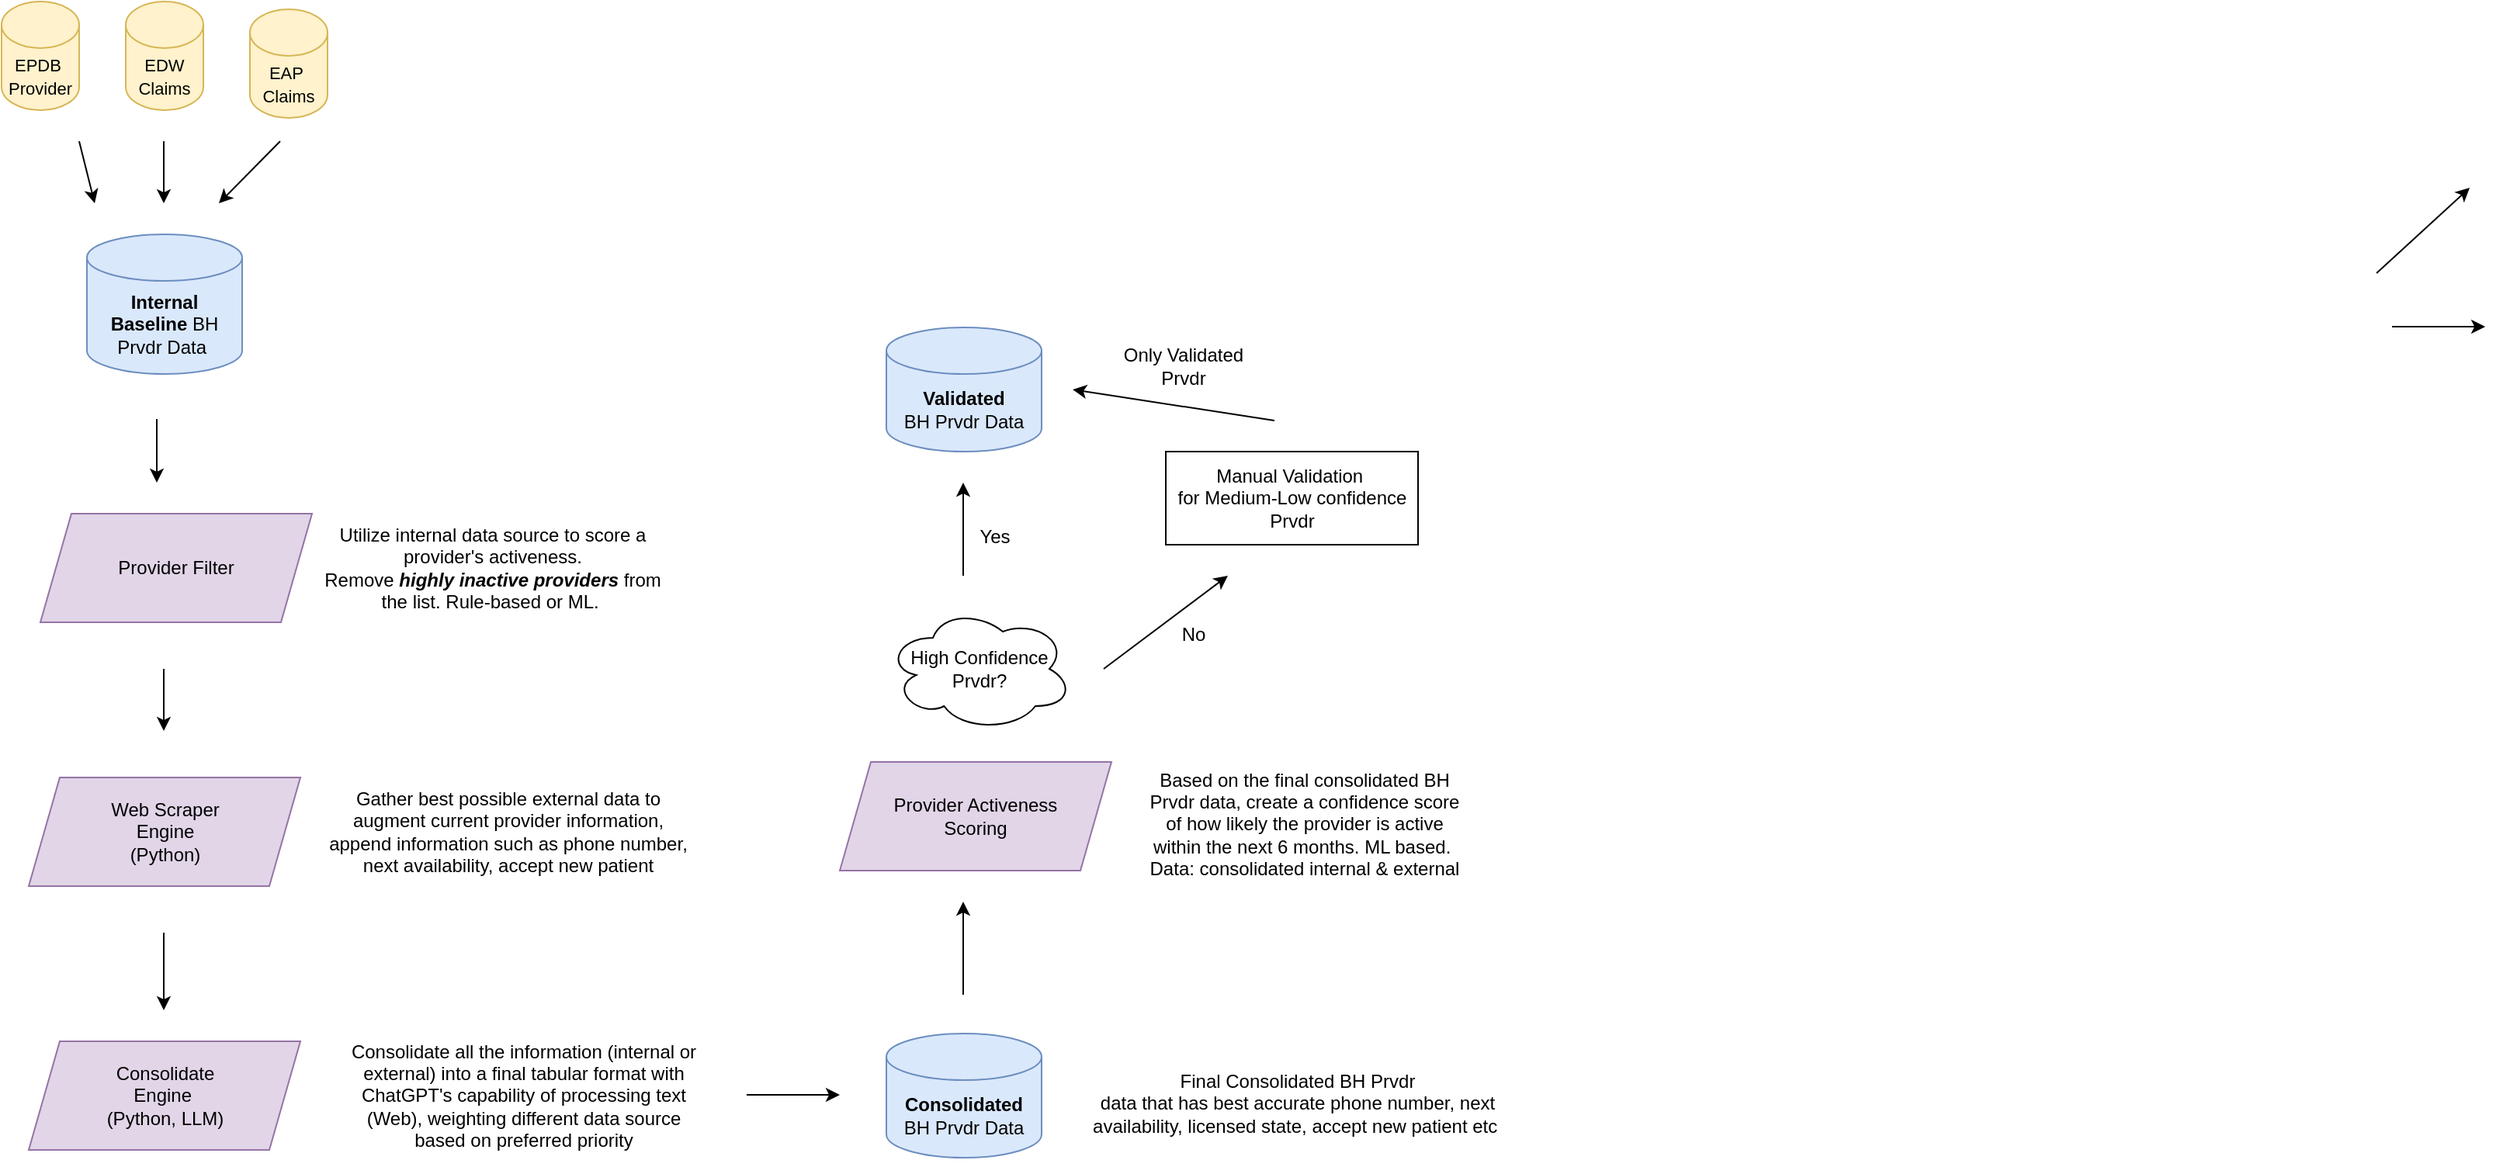 <mxfile version="21.6.2" type="github">
  <diagram name="Page-1" id="TjVeeE-bJ644JjcEta67">
    <mxGraphModel dx="1328" dy="1683" grid="1" gridSize="10" guides="1" tooltips="1" connect="1" arrows="1" fold="1" page="1" pageScale="1" pageWidth="850" pageHeight="1100" math="0" shadow="0">
      <root>
        <mxCell id="0" />
        <mxCell id="1" parent="0" />
        <mxCell id="Y0CWCf-vrmVGF1hzHRmy-1" value="&lt;font style=&quot;font-size: 11px;&quot;&gt;EPDB&amp;nbsp;&lt;br&gt;Provider&lt;/font&gt;" style="shape=cylinder3;whiteSpace=wrap;html=1;boundedLbl=1;backgroundOutline=1;size=15;fillColor=#fff2cc;strokeColor=#d6b656;" vertex="1" parent="1">
          <mxGeometry x="70" y="-1010" width="50" height="70" as="geometry" />
        </mxCell>
        <mxCell id="Y0CWCf-vrmVGF1hzHRmy-2" value="&lt;font style=&quot;font-size: 11px;&quot;&gt;EDW Claims&lt;/font&gt;" style="shape=cylinder3;whiteSpace=wrap;html=1;boundedLbl=1;backgroundOutline=1;size=15;fillColor=#fff2cc;strokeColor=#d6b656;" vertex="1" parent="1">
          <mxGeometry x="150" y="-1010" width="50" height="70" as="geometry" />
        </mxCell>
        <mxCell id="Y0CWCf-vrmVGF1hzHRmy-3" value="" style="endArrow=classic;html=1;rounded=0;" edge="1" parent="1">
          <mxGeometry width="50" height="50" relative="1" as="geometry">
            <mxPoint x="120" y="-920" as="sourcePoint" />
            <mxPoint x="130" y="-880" as="targetPoint" />
          </mxGeometry>
        </mxCell>
        <mxCell id="Y0CWCf-vrmVGF1hzHRmy-4" value="" style="endArrow=classic;html=1;rounded=0;" edge="1" parent="1">
          <mxGeometry width="50" height="50" relative="1" as="geometry">
            <mxPoint x="174.5" y="-920" as="sourcePoint" />
            <mxPoint x="174.5" y="-880" as="targetPoint" />
          </mxGeometry>
        </mxCell>
        <mxCell id="Y0CWCf-vrmVGF1hzHRmy-5" value="" style="endArrow=classic;html=1;rounded=0;" edge="1" parent="1">
          <mxGeometry width="50" height="50" relative="1" as="geometry">
            <mxPoint x="249.5" y="-920" as="sourcePoint" />
            <mxPoint x="210" y="-880" as="targetPoint" />
          </mxGeometry>
        </mxCell>
        <mxCell id="Y0CWCf-vrmVGF1hzHRmy-7" value="&lt;b&gt;Internal &lt;br&gt;Baseline &lt;/b&gt;BH Prvdr Data&amp;nbsp;" style="shape=cylinder3;whiteSpace=wrap;html=1;boundedLbl=1;backgroundOutline=1;size=15;fillColor=#dae8fc;strokeColor=#6c8ebf;" vertex="1" parent="1">
          <mxGeometry x="125" y="-860" width="100" height="90" as="geometry" />
        </mxCell>
        <mxCell id="Y0CWCf-vrmVGF1hzHRmy-8" value="" style="endArrow=classic;html=1;rounded=0;" edge="1" parent="1">
          <mxGeometry width="50" height="50" relative="1" as="geometry">
            <mxPoint x="170" y="-741" as="sourcePoint" />
            <mxPoint x="170" y="-700" as="targetPoint" />
          </mxGeometry>
        </mxCell>
        <mxCell id="Y0CWCf-vrmVGF1hzHRmy-10" value="Web Scraper &lt;br&gt;Engine&lt;br&gt;(Python)" style="shape=parallelogram;perimeter=parallelogramPerimeter;whiteSpace=wrap;html=1;fixedSize=1;fillColor=#e1d5e7;strokeColor=#9673a6;" vertex="1" parent="1">
          <mxGeometry x="87.5" y="-510" width="175" height="70" as="geometry" />
        </mxCell>
        <mxCell id="Y0CWCf-vrmVGF1hzHRmy-12" value="Consolidate &lt;br&gt;Engine&amp;nbsp;&lt;br&gt;(Python, LLM)" style="shape=parallelogram;perimeter=parallelogramPerimeter;whiteSpace=wrap;html=1;fixedSize=1;fillColor=#e1d5e7;strokeColor=#9673a6;" vertex="1" parent="1">
          <mxGeometry x="87.5" y="-340" width="175" height="70" as="geometry" />
        </mxCell>
        <mxCell id="Y0CWCf-vrmVGF1hzHRmy-14" value="&lt;b&gt;Consolidated&lt;/b&gt;&lt;br&gt;BH Prvdr Data" style="shape=cylinder3;whiteSpace=wrap;html=1;boundedLbl=1;backgroundOutline=1;size=15;fillColor=#dae8fc;strokeColor=#6c8ebf;" vertex="1" parent="1">
          <mxGeometry x="640" y="-345" width="100" height="80" as="geometry" />
        </mxCell>
        <mxCell id="Y0CWCf-vrmVGF1hzHRmy-16" value="&lt;font style=&quot;font-size: 11px;&quot;&gt;EAP&amp;nbsp;&lt;br&gt;Claims&lt;/font&gt;" style="shape=cylinder3;whiteSpace=wrap;html=1;boundedLbl=1;backgroundOutline=1;size=15;fillColor=#fff2cc;strokeColor=#d6b656;" vertex="1" parent="1">
          <mxGeometry x="230" y="-1005" width="50" height="70" as="geometry" />
        </mxCell>
        <mxCell id="Y0CWCf-vrmVGF1hzHRmy-18" value="Provider Filter" style="shape=parallelogram;perimeter=parallelogramPerimeter;whiteSpace=wrap;html=1;fixedSize=1;fillColor=#e1d5e7;strokeColor=#9673a6;" vertex="1" parent="1">
          <mxGeometry x="95" y="-680" width="175" height="70" as="geometry" />
        </mxCell>
        <mxCell id="Y0CWCf-vrmVGF1hzHRmy-26" value="Gather best possible external data to augment current provider information, append information such as phone number, next availability, accept new patient" style="text;html=1;strokeColor=none;fillColor=none;align=center;verticalAlign=middle;whiteSpace=wrap;rounded=0;" vertex="1" parent="1">
          <mxGeometry x="280" y="-502.5" width="232.5" height="55" as="geometry" />
        </mxCell>
        <mxCell id="Y0CWCf-vrmVGF1hzHRmy-28" value="Utilize internal data source to score a provider&#39;s activeness. &lt;br&gt;Remove &lt;b&gt;&lt;i&gt;highly inactive providers&lt;/i&gt;&lt;/b&gt; from the list. Rule-based or ML.&amp;nbsp;" style="text;html=1;strokeColor=none;fillColor=none;align=center;verticalAlign=middle;whiteSpace=wrap;rounded=0;" vertex="1" parent="1">
          <mxGeometry x="270" y="-672.5" width="232.5" height="55" as="geometry" />
        </mxCell>
        <mxCell id="Y0CWCf-vrmVGF1hzHRmy-30" value="Consolidate all the information (internal or external) into a final tabular format with ChatGPT&#39;s capability of processing text (Web), weighting different data source based on preferred priority" style="text;html=1;strokeColor=none;fillColor=none;align=center;verticalAlign=middle;whiteSpace=wrap;rounded=0;" vertex="1" parent="1">
          <mxGeometry x="290" y="-345" width="232.5" height="80" as="geometry" />
        </mxCell>
        <mxCell id="Y0CWCf-vrmVGF1hzHRmy-34" value="" style="endArrow=classic;html=1;rounded=0;" edge="1" parent="1">
          <mxGeometry width="50" height="50" relative="1" as="geometry">
            <mxPoint x="174.5" y="-410" as="sourcePoint" />
            <mxPoint x="174.5" y="-360" as="targetPoint" />
          </mxGeometry>
        </mxCell>
        <mxCell id="Y0CWCf-vrmVGF1hzHRmy-35" value="" style="endArrow=classic;html=1;rounded=0;" edge="1" parent="1">
          <mxGeometry width="50" height="50" relative="1" as="geometry">
            <mxPoint x="550" y="-305.5" as="sourcePoint" />
            <mxPoint x="610" y="-305.5" as="targetPoint" />
          </mxGeometry>
        </mxCell>
        <mxCell id="Y0CWCf-vrmVGF1hzHRmy-36" value="Final Consolidated BH Prvdr &lt;br&gt;data that has best accurate phone number, next availability, licensed state, accept new patient etc&amp;nbsp;" style="text;html=1;strokeColor=none;fillColor=none;align=center;verticalAlign=middle;whiteSpace=wrap;rounded=0;" vertex="1" parent="1">
          <mxGeometry x="770" y="-340" width="270" height="80" as="geometry" />
        </mxCell>
        <mxCell id="Y0CWCf-vrmVGF1hzHRmy-37" value="" style="endArrow=classic;html=1;rounded=0;" edge="1" parent="1">
          <mxGeometry width="50" height="50" relative="1" as="geometry">
            <mxPoint x="689.5" y="-370" as="sourcePoint" />
            <mxPoint x="689.5" y="-430" as="targetPoint" />
          </mxGeometry>
        </mxCell>
        <mxCell id="Y0CWCf-vrmVGF1hzHRmy-38" value="Provider Activeness&lt;br&gt;Scoring" style="shape=parallelogram;perimeter=parallelogramPerimeter;whiteSpace=wrap;html=1;fixedSize=1;fillColor=#e1d5e7;strokeColor=#9673a6;" vertex="1" parent="1">
          <mxGeometry x="610" y="-520" width="175" height="70" as="geometry" />
        </mxCell>
        <mxCell id="Y0CWCf-vrmVGF1hzHRmy-39" value="Based on the final consolidated BH Prvdr data, create a confidence score of how likely the provider is active within the next 6 months.&amp;nbsp;ML based.&amp;nbsp;&lt;br&gt;Data: consolidated internal &amp;amp; external" style="text;html=1;strokeColor=none;fillColor=none;align=center;verticalAlign=middle;whiteSpace=wrap;rounded=0;" vertex="1" parent="1">
          <mxGeometry x="807.5" y="-520" width="202.5" height="80" as="geometry" />
        </mxCell>
        <mxCell id="Y0CWCf-vrmVGF1hzHRmy-40" value="" style="endArrow=classic;html=1;rounded=0;" edge="1" parent="1">
          <mxGeometry width="50" height="50" relative="1" as="geometry">
            <mxPoint x="1610" y="-800.5" as="sourcePoint" />
            <mxPoint x="1670" y="-800.5" as="targetPoint" />
          </mxGeometry>
        </mxCell>
        <mxCell id="Y0CWCf-vrmVGF1hzHRmy-41" value="" style="endArrow=classic;html=1;rounded=0;" edge="1" parent="1">
          <mxGeometry width="50" height="50" relative="1" as="geometry">
            <mxPoint x="1600" y="-835" as="sourcePoint" />
            <mxPoint x="1660" y="-890" as="targetPoint" />
          </mxGeometry>
        </mxCell>
        <mxCell id="Y0CWCf-vrmVGF1hzHRmy-42" value="" style="endArrow=classic;html=1;rounded=0;" edge="1" parent="1">
          <mxGeometry width="50" height="50" relative="1" as="geometry">
            <mxPoint x="174.5" y="-580" as="sourcePoint" />
            <mxPoint x="174.5" y="-540" as="targetPoint" />
          </mxGeometry>
        </mxCell>
        <mxCell id="Y0CWCf-vrmVGF1hzHRmy-45" value="" style="endArrow=classic;html=1;rounded=0;" edge="1" parent="1">
          <mxGeometry width="50" height="50" relative="1" as="geometry">
            <mxPoint x="689.5" y="-640" as="sourcePoint" />
            <mxPoint x="689.5" y="-700" as="targetPoint" />
          </mxGeometry>
        </mxCell>
        <mxCell id="Y0CWCf-vrmVGF1hzHRmy-46" value="&lt;b&gt;Validated&lt;/b&gt;&lt;br&gt;BH Prvdr Data" style="shape=cylinder3;whiteSpace=wrap;html=1;boundedLbl=1;backgroundOutline=1;size=15;fillColor=#dae8fc;strokeColor=#6c8ebf;" vertex="1" parent="1">
          <mxGeometry x="640" y="-800" width="100" height="80" as="geometry" />
        </mxCell>
        <mxCell id="Y0CWCf-vrmVGF1hzHRmy-47" value="Yes" style="text;html=1;strokeColor=none;fillColor=none;align=center;verticalAlign=middle;whiteSpace=wrap;rounded=0;" vertex="1" parent="1">
          <mxGeometry x="680" y="-680" width="60" height="30" as="geometry" />
        </mxCell>
        <mxCell id="Y0CWCf-vrmVGF1hzHRmy-48" value="Manual Validation&amp;nbsp;&lt;br&gt;for Medium-Low confidence Prvdr" style="rounded=0;whiteSpace=wrap;html=1;" vertex="1" parent="1">
          <mxGeometry x="820" y="-720" width="162.5" height="60" as="geometry" />
        </mxCell>
        <mxCell id="Y0CWCf-vrmVGF1hzHRmy-49" value="" style="endArrow=classic;html=1;rounded=0;" edge="1" parent="1">
          <mxGeometry width="50" height="50" relative="1" as="geometry">
            <mxPoint x="780" y="-580" as="sourcePoint" />
            <mxPoint x="860" y="-640" as="targetPoint" />
          </mxGeometry>
        </mxCell>
        <mxCell id="Y0CWCf-vrmVGF1hzHRmy-50" value="High Confidence Prvdr?" style="ellipse;shape=cloud;whiteSpace=wrap;html=1;align=center;" vertex="1" parent="1">
          <mxGeometry x="640" y="-620" width="120" height="80" as="geometry" />
        </mxCell>
        <mxCell id="Y0CWCf-vrmVGF1hzHRmy-51" value="No" style="text;html=1;strokeColor=none;fillColor=none;align=center;verticalAlign=middle;whiteSpace=wrap;rounded=0;" vertex="1" parent="1">
          <mxGeometry x="807.5" y="-617.5" width="60" height="30" as="geometry" />
        </mxCell>
        <mxCell id="Y0CWCf-vrmVGF1hzHRmy-54" value="" style="endArrow=classic;html=1;rounded=0;" edge="1" parent="1">
          <mxGeometry width="50" height="50" relative="1" as="geometry">
            <mxPoint x="890" y="-740" as="sourcePoint" />
            <mxPoint x="760" y="-760" as="targetPoint" />
          </mxGeometry>
        </mxCell>
        <mxCell id="Y0CWCf-vrmVGF1hzHRmy-55" value="Only Validated Prvdr" style="text;html=1;strokeColor=none;fillColor=none;align=center;verticalAlign=middle;whiteSpace=wrap;rounded=0;" vertex="1" parent="1">
          <mxGeometry x="785" y="-790" width="92.5" height="30" as="geometry" />
        </mxCell>
      </root>
    </mxGraphModel>
  </diagram>
</mxfile>
